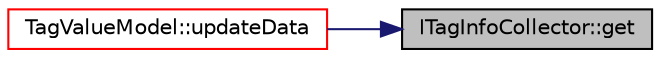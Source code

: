 digraph "ITagInfoCollector::get"
{
 // LATEX_PDF_SIZE
  edge [fontname="Helvetica",fontsize="10",labelfontname="Helvetica",labelfontsize="10"];
  node [fontname="Helvetica",fontsize="10",shape=record];
  rankdir="RL";
  Node1 [label="ITagInfoCollector::get",height=0.2,width=0.4,color="black", fillcolor="grey75", style="filled", fontcolor="black",tooltip=" "];
  Node1 -> Node2 [dir="back",color="midnightblue",fontsize="10",style="solid",fontname="Helvetica"];
  Node2 [label="TagValueModel::updateData",height=0.2,width=0.4,color="red", fillcolor="white", style="filled",URL="$class_tag_value_model.html#ac9383f3a6cd789be57bd1abf0895f696",tooltip=" "];
}
